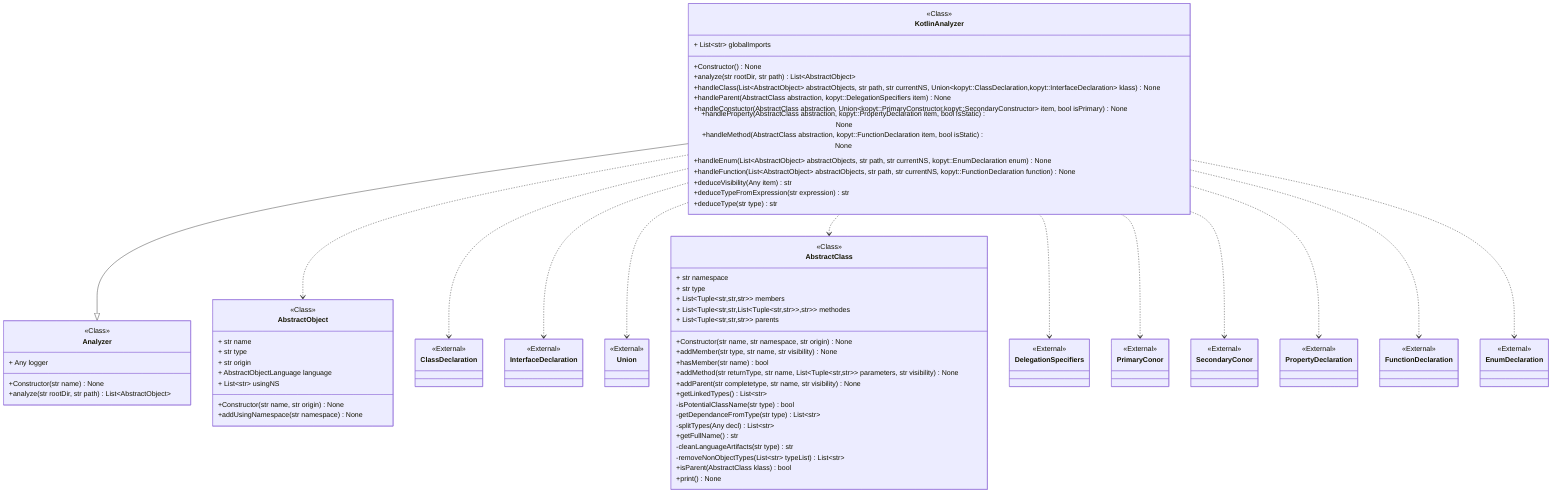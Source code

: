 classDiagram
class KotlinAnalyzer {
<<Class>>
+ List~str~ globalImports
+Constructor() None
+analyze(str rootDir, str path) List~AbstractObject~
+handleClass(List~AbstractObject~ abstractObjects, str path, str currentNS, Union~kopyt::ClassDeclaration,kopyt::InterfaceDeclaration~ klass) None
+handleParent(AbstractClass abstraction, kopyt::DelegationSpecifiers item) None
+handleConstuctor(AbstractClass abstraction, Union~kopyt::PrimaryConstructor,kopyt::SecondaryConstructor~ item, bool isPrimary) None
+handleProperty(AbstractClass abstraction, kopyt::PropertyDeclaration item, bool isStatic) None
+handleMethod(AbstractClass abstraction, kopyt::FunctionDeclaration item, bool isStatic) None
+handleEnum(List~AbstractObject~ abstractObjects, str path, str currentNS, kopyt::EnumDeclaration enum) None
+handleFunction(List~AbstractObject~ abstractObjects, str path, str currentNS, kopyt::FunctionDeclaration function) None
+deduceVisibility(Any item) str
+deduceTypeFromExpression(str expression) str
+deduceType(str type) str
}
class Analyzer {
<<Class>>
+ Any logger
+Constructor(str name) None
+analyze(str rootDir, str path) List~AbstractObject~
}
link Analyzer "class££pycodeanalyzer::core::languages::analyzer::Analyzer"
class AbstractObject {
<<Class>>
+ str name
+ str type
+ str origin
+ AbstractObjectLanguage language
+ List~str~ usingNS
+Constructor(str name, str origin) None
+addUsingNamespace(str namespace) None
}
link AbstractObject "class££pycodeanalyzer::core::abstraction::objects::AbstractObject"
class ClassDeclaration
<<External>> ClassDeclaration
class InterfaceDeclaration
<<External>> InterfaceDeclaration
class Union
<<External>> Union
class AbstractClass {
<<Class>>
+ str namespace
+ str type
+ List&lt;Tuple&lt;str,str,str&gt;&gt; members
+ List&lt;Tuple&lt;str,str,List&lt;Tuple&lt;str,str&gt;&gt;,str&gt;&gt; methodes
+ List&lt;Tuple&lt;str,str,str&gt;&gt; parents
+Constructor(str name, str namespace, str origin) None
+addMember(str type, str name, str visibility) None
+hasMember(str name) bool
+addMethod(str returnType, str name, List&lt;Tuple&lt;str,str&gt;&gt; parameters, str visibility) None
+addParent(str completetype, str name, str visibility) None
+getLinkedTypes() List~str~
-isPotentialClassName(str type) bool
-getDependanceFromType(str type) List~str~
-splitTypes(Any decl) List~str~
+getFullName() str
-cleanLanguageArtifacts(str type) str
-removeNonObjectTypes(List~str~ typeList) List~str~
+isParent(AbstractClass klass) bool
+print() None
}
link AbstractClass "class££pycodeanalyzer::core::abstraction::objects::AbstractClass"
class DelegationSpecifiers
<<External>> DelegationSpecifiers
class PrimaryConor
<<External>> PrimaryConor
class SecondaryConor
<<External>> SecondaryConor
class PropertyDeclaration
<<External>> PropertyDeclaration
class FunctionDeclaration
<<External>> FunctionDeclaration
class EnumDeclaration
<<External>> EnumDeclaration
KotlinAnalyzer --|> Analyzer
KotlinAnalyzer ..> AbstractObject
KotlinAnalyzer ..> ClassDeclaration
KotlinAnalyzer ..> InterfaceDeclaration
KotlinAnalyzer ..> Union
KotlinAnalyzer ..> AbstractClass
KotlinAnalyzer ..> DelegationSpecifiers
KotlinAnalyzer ..> PrimaryConor
KotlinAnalyzer ..> SecondaryConor
KotlinAnalyzer ..> PropertyDeclaration
KotlinAnalyzer ..> FunctionDeclaration
KotlinAnalyzer ..> EnumDeclaration